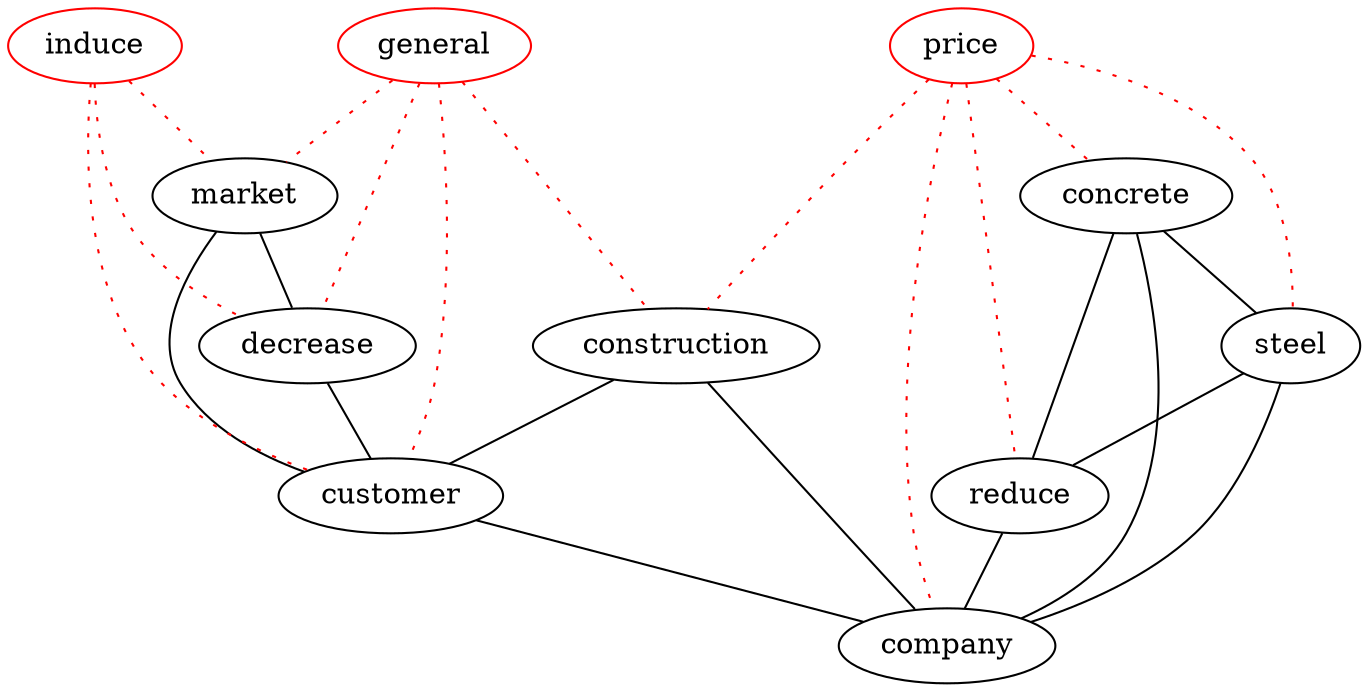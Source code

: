 graph keygraph {
graph [size="10,10"]
company [color="black"]
customer [color="black"]
market [color="black"]
decrease [color="black"]
reduce [color="black"]
concrete [color="black"]
construction [color="black"]
steel [color="black"]
price [color="red"]
induce [color="red"]
general [color="red"]
construction--customer
construction--company
concrete--reduce
steel--reduce
customer--company
market--decrease
market--customer
decrease--customer
concrete--steel
concrete--company
steel--company
reduce--company
induce--customer [color="red", style="dotted"]
induce--market [color="red", style="dotted"]
induce--decrease [color="red", style="dotted"]
general--customer [color="red", style="dotted"]
general--market [color="red", style="dotted"]
general--decrease [color="red", style="dotted"]
general--construction [color="red", style="dotted"]
price--company [color="red", style="dotted"]
price--reduce [color="red", style="dotted"]
price--concrete [color="red", style="dotted"]
price--construction [color="red", style="dotted"]
price--steel [color="red", style="dotted"]
}